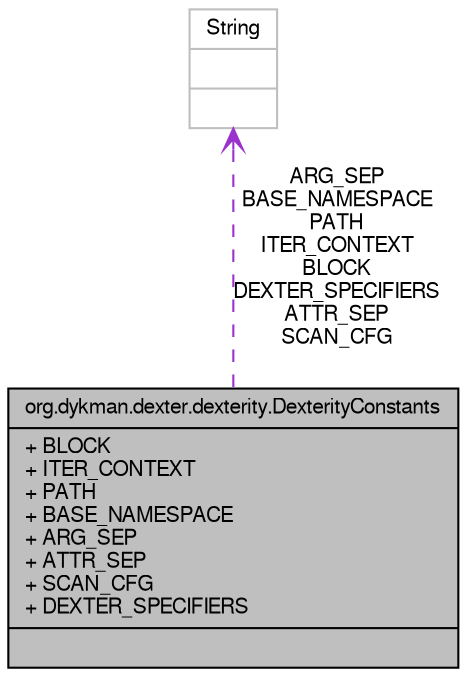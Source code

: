 digraph G
{
  bgcolor="transparent";
  edge [fontname="FreeSans",fontsize=10,labelfontname="FreeSans",labelfontsize=10];
  node [fontname="FreeSans",fontsize=10,shape=record];
  Node1 [label="{org.dykman.dexter.dexterity.DexterityConstants\n|+ BLOCK\l+ ITER_CONTEXT\l+ PATH\l+ BASE_NAMESPACE\l+ ARG_SEP\l+ ATTR_SEP\l+ SCAN_CFG\l+ DEXTER_SPECIFIERS\l|}",height=0.2,width=0.4,color="black", fillcolor="grey75", style="filled" fontcolor="black"];
  Node2 -> Node1 [dir=back,color="darkorchid3",fontsize=10,style="dashed",label="ARG_SEP\nBASE_NAMESPACE\nPATH\nITER_CONTEXT\nBLOCK\nDEXTER_SPECIFIERS\nATTR_SEP\nSCAN_CFG",arrowtail="open",fontname="FreeSans"];
  Node2 [label="{String\n||}",height=0.2,width=0.4,color="grey75"];
}
